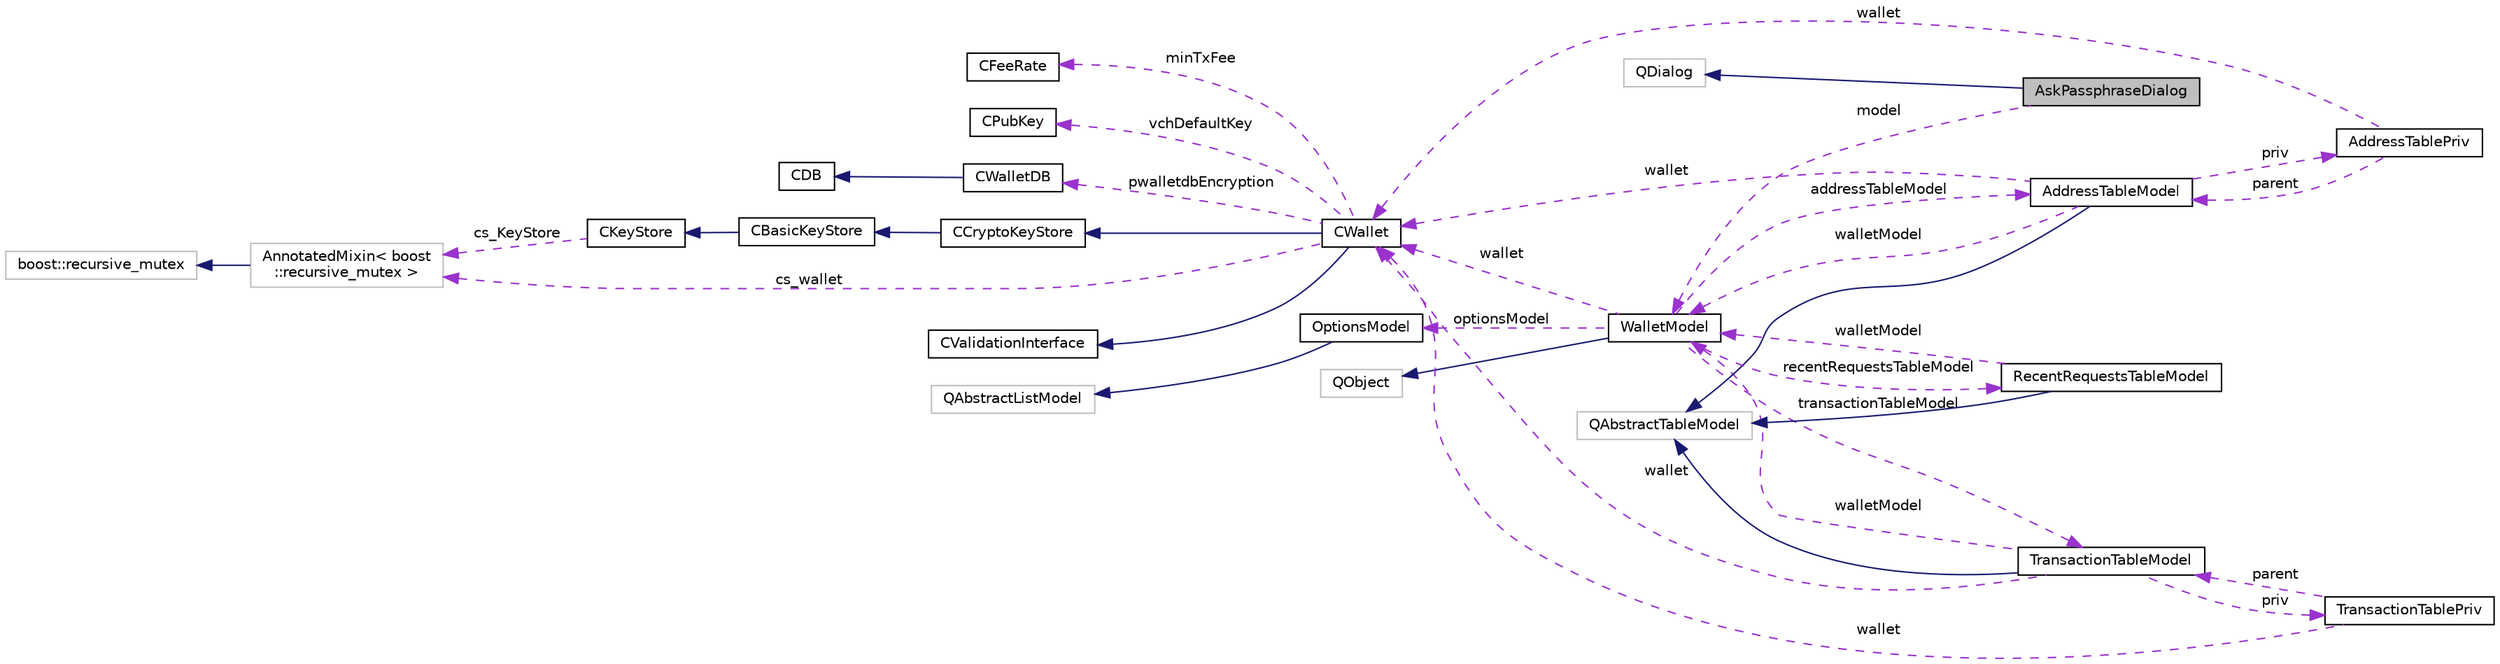 digraph "AskPassphraseDialog"
{
  edge [fontname="Helvetica",fontsize="10",labelfontname="Helvetica",labelfontsize="10"];
  node [fontname="Helvetica",fontsize="10",shape=record];
  rankdir="LR";
  Node2 [label="AskPassphraseDialog",height=0.2,width=0.4,color="black", fillcolor="grey75", style="filled", fontcolor="black"];
  Node3 -> Node2 [dir="back",color="midnightblue",fontsize="10",style="solid",fontname="Helvetica"];
  Node3 [label="QDialog",height=0.2,width=0.4,color="grey75", fillcolor="white", style="filled"];
  Node4 -> Node2 [dir="back",color="darkorchid3",fontsize="10",style="dashed",label=" model" ,fontname="Helvetica"];
  Node4 [label="WalletModel",height=0.2,width=0.4,color="black", fillcolor="white", style="filled",URL="$class_wallet_model.html",tooltip="Interface to Bitcoin wallet from Qt view code. "];
  Node5 -> Node4 [dir="back",color="midnightblue",fontsize="10",style="solid",fontname="Helvetica"];
  Node5 [label="QObject",height=0.2,width=0.4,color="grey75", fillcolor="white", style="filled"];
  Node6 -> Node4 [dir="back",color="darkorchid3",fontsize="10",style="dashed",label=" transactionTableModel" ,fontname="Helvetica"];
  Node6 [label="TransactionTableModel",height=0.2,width=0.4,color="black", fillcolor="white", style="filled",URL="$class_transaction_table_model.html",tooltip="UI model for the transaction table of a wallet. "];
  Node7 -> Node6 [dir="back",color="midnightblue",fontsize="10",style="solid",fontname="Helvetica"];
  Node7 [label="QAbstractTableModel",height=0.2,width=0.4,color="grey75", fillcolor="white", style="filled"];
  Node8 -> Node6 [dir="back",color="darkorchid3",fontsize="10",style="dashed",label=" priv" ,fontname="Helvetica"];
  Node8 [label="TransactionTablePriv",height=0.2,width=0.4,color="black", fillcolor="white", style="filled",URL="$class_transaction_table_priv.html"];
  Node6 -> Node8 [dir="back",color="darkorchid3",fontsize="10",style="dashed",label=" parent" ,fontname="Helvetica"];
  Node9 -> Node8 [dir="back",color="darkorchid3",fontsize="10",style="dashed",label=" wallet" ,fontname="Helvetica"];
  Node9 [label="CWallet",height=0.2,width=0.4,color="black", fillcolor="white", style="filled",URL="$class_c_wallet.html",tooltip="A CWallet is an extension of a keystore, which also maintains a set of transactions and balances..."];
  Node10 -> Node9 [dir="back",color="midnightblue",fontsize="10",style="solid",fontname="Helvetica"];
  Node10 [label="CCryptoKeyStore",height=0.2,width=0.4,color="black", fillcolor="white", style="filled",URL="$class_c_crypto_key_store.html",tooltip="Keystore which keeps the private keys encrypted. "];
  Node11 -> Node10 [dir="back",color="midnightblue",fontsize="10",style="solid",fontname="Helvetica"];
  Node11 [label="CBasicKeyStore",height=0.2,width=0.4,color="black", fillcolor="white", style="filled",URL="$class_c_basic_key_store.html",tooltip="Basic key store, that keeps keys in an address->secret map. "];
  Node12 -> Node11 [dir="back",color="midnightblue",fontsize="10",style="solid",fontname="Helvetica"];
  Node12 [label="CKeyStore",height=0.2,width=0.4,color="black", fillcolor="white", style="filled",URL="$class_c_key_store.html",tooltip="A virtual base class for key stores. "];
  Node13 -> Node12 [dir="back",color="darkorchid3",fontsize="10",style="dashed",label=" cs_KeyStore" ,fontname="Helvetica"];
  Node13 [label="AnnotatedMixin\< boost\l::recursive_mutex \>",height=0.2,width=0.4,color="grey75", fillcolor="white", style="filled"];
  Node14 -> Node13 [dir="back",color="midnightblue",fontsize="10",style="solid",fontname="Helvetica"];
  Node14 [label="boost::recursive_mutex",height=0.2,width=0.4,color="grey75", fillcolor="white", style="filled"];
  Node15 -> Node9 [dir="back",color="midnightblue",fontsize="10",style="solid",fontname="Helvetica"];
  Node15 [label="CValidationInterface",height=0.2,width=0.4,color="black", fillcolor="white", style="filled",URL="$class_c_validation_interface.html"];
  Node16 -> Node9 [dir="back",color="darkorchid3",fontsize="10",style="dashed",label=" minTxFee" ,fontname="Helvetica"];
  Node16 [label="CFeeRate",height=0.2,width=0.4,color="black", fillcolor="white", style="filled",URL="$class_c_fee_rate.html",tooltip="Type-safe wrapper class to for fee rates (how much to pay based on transaction size) ..."];
  Node17 -> Node9 [dir="back",color="darkorchid3",fontsize="10",style="dashed",label=" vchDefaultKey" ,fontname="Helvetica"];
  Node17 [label="CPubKey",height=0.2,width=0.4,color="black", fillcolor="white", style="filled",URL="$class_c_pub_key.html",tooltip="An encapsulated public key. "];
  Node13 -> Node9 [dir="back",color="darkorchid3",fontsize="10",style="dashed",label=" cs_wallet" ,fontname="Helvetica"];
  Node18 -> Node9 [dir="back",color="darkorchid3",fontsize="10",style="dashed",label=" pwalletdbEncryption" ,fontname="Helvetica"];
  Node18 [label="CWalletDB",height=0.2,width=0.4,color="black", fillcolor="white", style="filled",URL="$class_c_wallet_d_b.html",tooltip="Access to the wallet database (wallet.dat) "];
  Node19 -> Node18 [dir="back",color="midnightblue",fontsize="10",style="solid",fontname="Helvetica"];
  Node19 [label="CDB",height=0.2,width=0.4,color="black", fillcolor="white", style="filled",URL="$class_c_d_b.html",tooltip="RAII class that provides access to a Berkeley database. "];
  Node4 -> Node6 [dir="back",color="darkorchid3",fontsize="10",style="dashed",label=" walletModel" ,fontname="Helvetica"];
  Node9 -> Node6 [dir="back",color="darkorchid3",fontsize="10",style="dashed",label=" wallet" ,fontname="Helvetica"];
  Node20 -> Node4 [dir="back",color="darkorchid3",fontsize="10",style="dashed",label=" addressTableModel" ,fontname="Helvetica"];
  Node20 [label="AddressTableModel",height=0.2,width=0.4,color="black", fillcolor="white", style="filled",URL="$class_address_table_model.html",tooltip="Qt model of the address book in the core. "];
  Node7 -> Node20 [dir="back",color="midnightblue",fontsize="10",style="solid",fontname="Helvetica"];
  Node21 -> Node20 [dir="back",color="darkorchid3",fontsize="10",style="dashed",label=" priv" ,fontname="Helvetica"];
  Node21 [label="AddressTablePriv",height=0.2,width=0.4,color="black", fillcolor="white", style="filled",URL="$class_address_table_priv.html"];
  Node20 -> Node21 [dir="back",color="darkorchid3",fontsize="10",style="dashed",label=" parent" ,fontname="Helvetica"];
  Node9 -> Node21 [dir="back",color="darkorchid3",fontsize="10",style="dashed",label=" wallet" ,fontname="Helvetica"];
  Node4 -> Node20 [dir="back",color="darkorchid3",fontsize="10",style="dashed",label=" walletModel" ,fontname="Helvetica"];
  Node9 -> Node20 [dir="back",color="darkorchid3",fontsize="10",style="dashed",label=" wallet" ,fontname="Helvetica"];
  Node22 -> Node4 [dir="back",color="darkorchid3",fontsize="10",style="dashed",label=" recentRequestsTableModel" ,fontname="Helvetica"];
  Node22 [label="RecentRequestsTableModel",height=0.2,width=0.4,color="black", fillcolor="white", style="filled",URL="$class_recent_requests_table_model.html",tooltip="Model for list of recently generated payment requests / divi: URIs. "];
  Node7 -> Node22 [dir="back",color="midnightblue",fontsize="10",style="solid",fontname="Helvetica"];
  Node4 -> Node22 [dir="back",color="darkorchid3",fontsize="10",style="dashed",label=" walletModel" ,fontname="Helvetica"];
  Node23 -> Node4 [dir="back",color="darkorchid3",fontsize="10",style="dashed",label=" optionsModel" ,fontname="Helvetica"];
  Node23 [label="OptionsModel",height=0.2,width=0.4,color="black", fillcolor="white", style="filled",URL="$class_options_model.html",tooltip="Interface from Qt to configuration data structure for Bitcoin client. "];
  Node24 -> Node23 [dir="back",color="midnightblue",fontsize="10",style="solid",fontname="Helvetica"];
  Node24 [label="QAbstractListModel",height=0.2,width=0.4,color="grey75", fillcolor="white", style="filled"];
  Node9 -> Node4 [dir="back",color="darkorchid3",fontsize="10",style="dashed",label=" wallet" ,fontname="Helvetica"];
}
